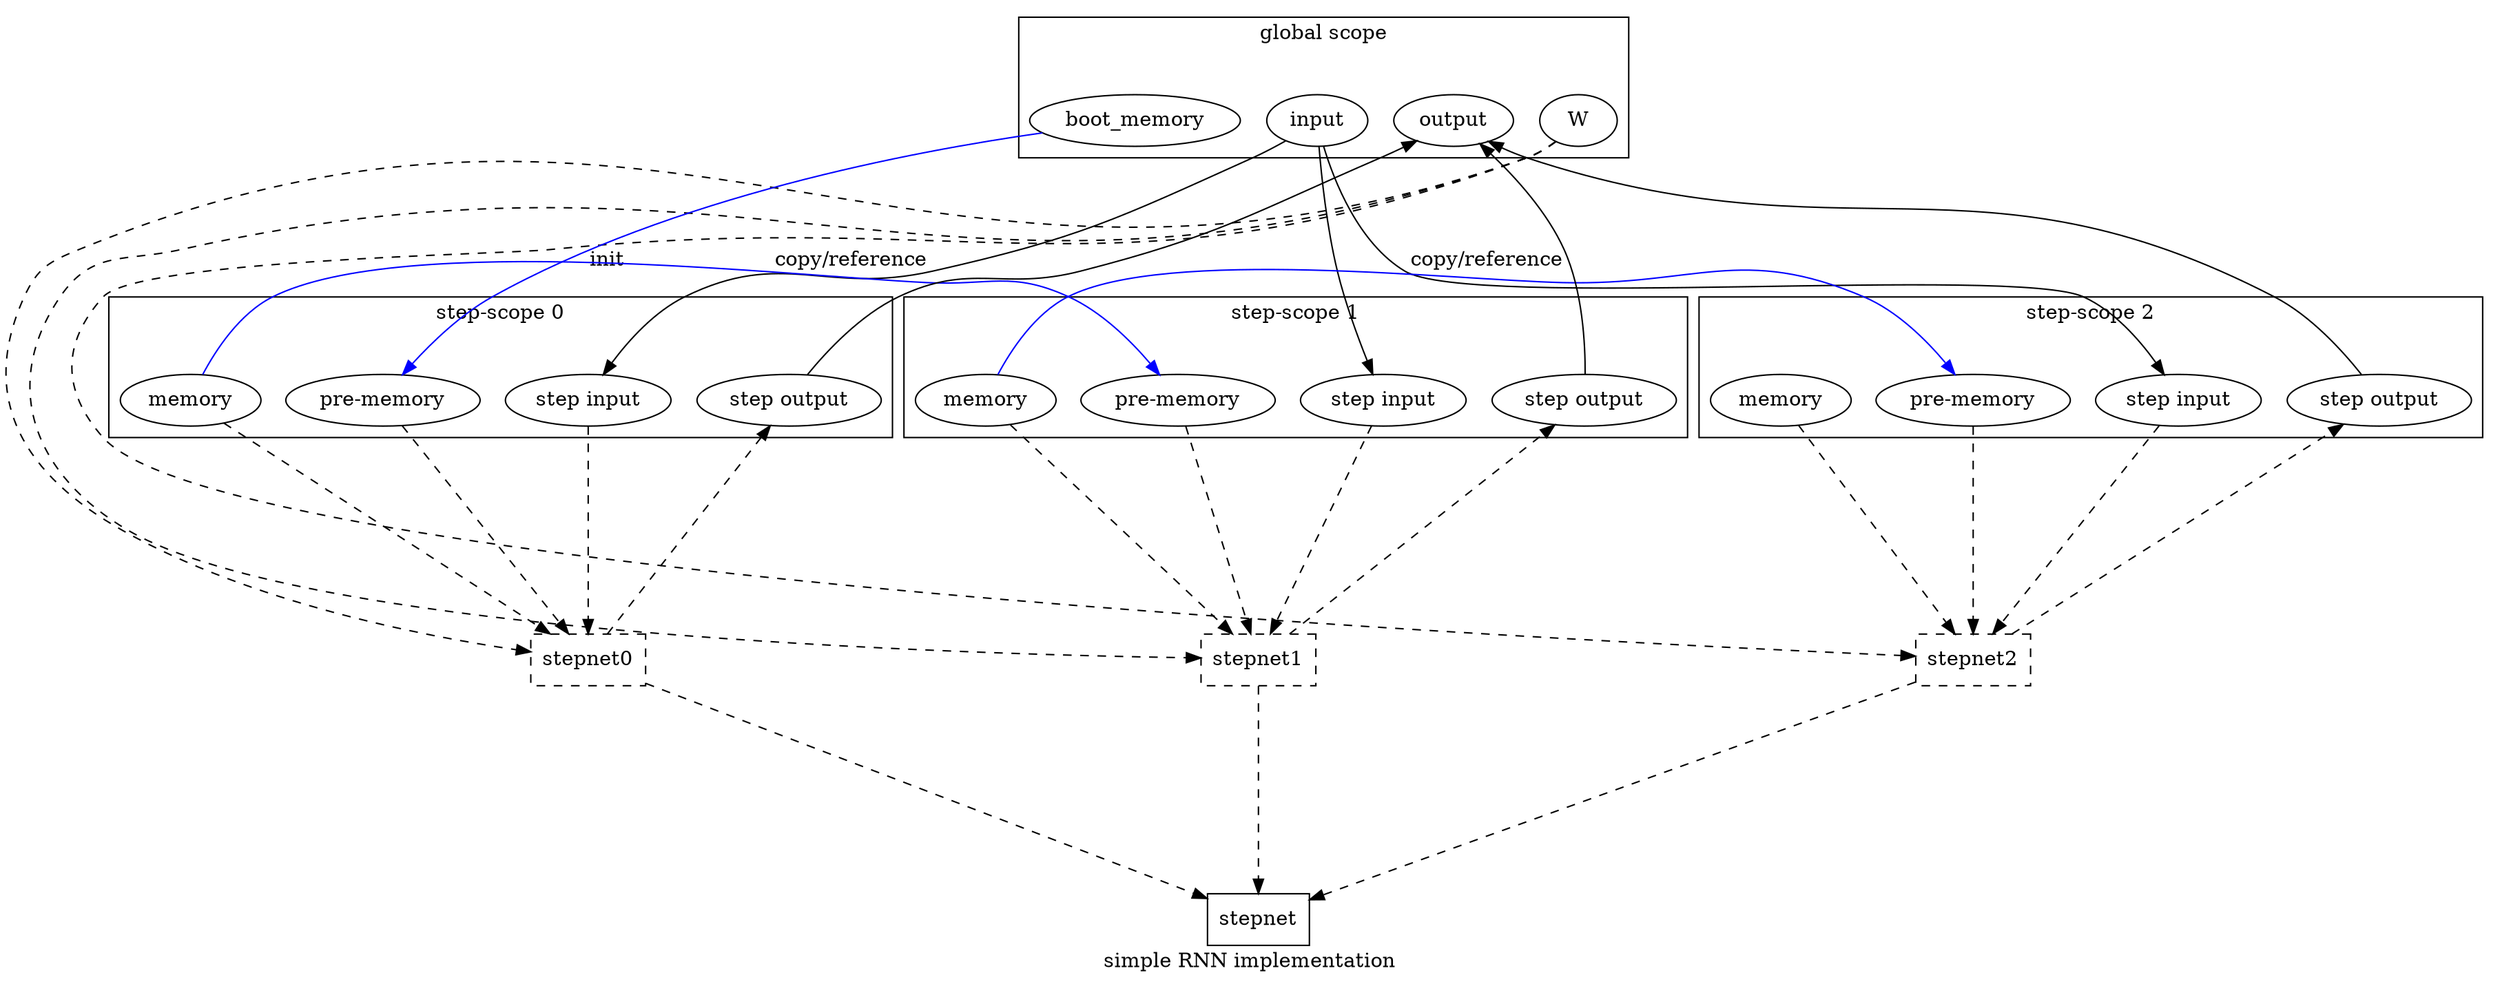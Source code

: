digraph G {
  label = "simple RNN implementation" 

  ranksep=2;

  //graph [nodesep=1, ranksep=1];

  node[nodesep=1]

  subgraph cluster0 {
    label = "global scope"
    rankdir = TB
    W
    boot_memory
    input
    output
  }

  subgraph cluster1 {
    label = "step-scope 0"
    rankdir = TB
    memory0[label="memory"]
    prememory0[label="pre-memory"]
    step_input0[label="step input"]
    step_output0[label="step output"]
  }

  subgraph cluster2 {
    label = "step-scope 1"
    rankdir = TB
    memory1[label="memory"]
    prememory1[label="pre-memory"]
    step_input1[label="step input"]
    step_output1[label="step output"]
  }

  subgraph cluster3 {
    label = "step-scope 2"
    rankdir = TB
    memory2[label="memory"]
    prememory2[label="pre-memory"]
    step_input2[label="step input"]
    step_output2[label="step output"]
  }

  stepnet [shape=box]
  stepnet0 [shape=box, style=dashed]
  stepnet1 [shape=box, style=dashed]
  stepnet2 [shape=box, style=dashed]


  edge[color=blue]
  boot_memory -> prememory0 [label="init" color="blue"]
  memory0 -> prememory1  [label="copy/reference" color="blue"]
  memory1 -> prememory2 [label="copy/reference" color="blue"]

  edge[color=black]
  W -> stepnet0[constraint=false, style=dashed]
  W -> stepnet1[constraint=false, style=dashed]
  W -> stepnet2[constraint=false, style=dashed]

  memory0 -> stepnet0[style=dashed]
  prememory0 -> stepnet0 -> step_output0[style=dashed]

  memory1 -> stepnet1[style=dashed]
  prememory1 -> stepnet1 -> step_output1[style=dashed]

  memory2 -> stepnet2[style=dashed]
  prememory2 -> stepnet2 -> step_output2[style=dashed]

  input -> step_input0
  input -> step_input1
  input -> step_input2

  step_input0 -> stepnet0 [style=dashed]
  step_input1 -> stepnet1[style=dashed]
  step_input2 -> stepnet2[style=dashed]

  step_output0 -> output
  step_output1 -> output
  step_output2 -> output

  stepnet0 -> stepnet[style=dashed]
  stepnet1 -> stepnet[style=dashed]
  stepnet2 -> stepnet[style=dashed]

}

